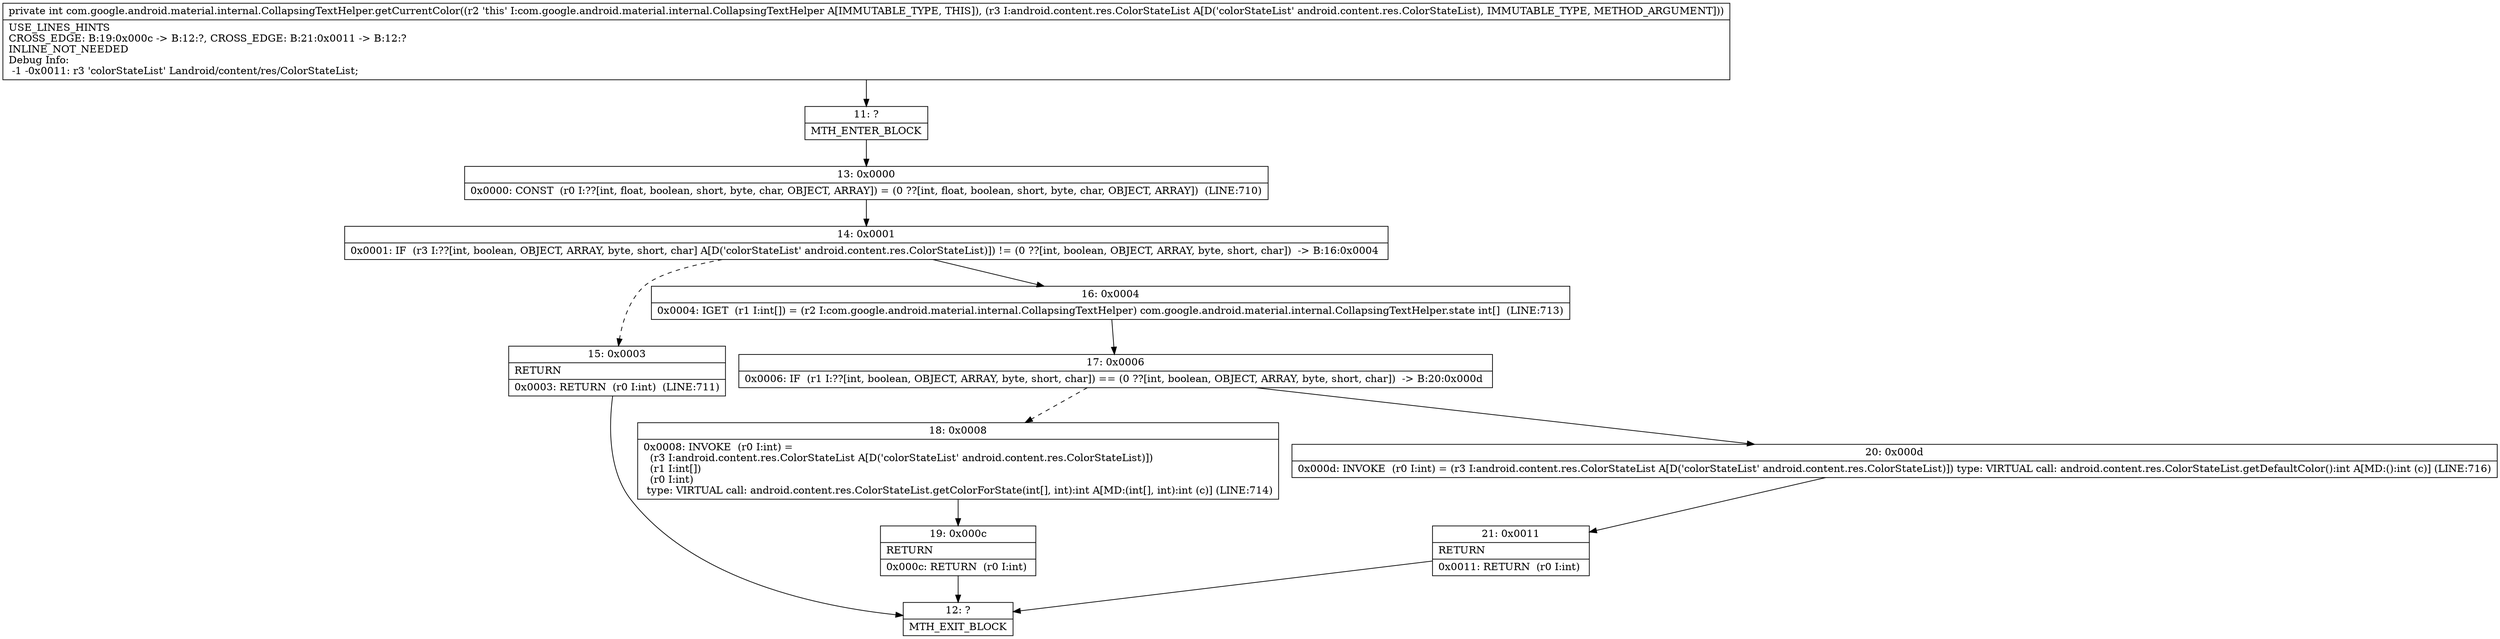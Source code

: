 digraph "CFG forcom.google.android.material.internal.CollapsingTextHelper.getCurrentColor(Landroid\/content\/res\/ColorStateList;)I" {
Node_11 [shape=record,label="{11\:\ ?|MTH_ENTER_BLOCK\l}"];
Node_13 [shape=record,label="{13\:\ 0x0000|0x0000: CONST  (r0 I:??[int, float, boolean, short, byte, char, OBJECT, ARRAY]) = (0 ??[int, float, boolean, short, byte, char, OBJECT, ARRAY])  (LINE:710)\l}"];
Node_14 [shape=record,label="{14\:\ 0x0001|0x0001: IF  (r3 I:??[int, boolean, OBJECT, ARRAY, byte, short, char] A[D('colorStateList' android.content.res.ColorStateList)]) != (0 ??[int, boolean, OBJECT, ARRAY, byte, short, char])  \-\> B:16:0x0004 \l}"];
Node_15 [shape=record,label="{15\:\ 0x0003|RETURN\l|0x0003: RETURN  (r0 I:int)  (LINE:711)\l}"];
Node_12 [shape=record,label="{12\:\ ?|MTH_EXIT_BLOCK\l}"];
Node_16 [shape=record,label="{16\:\ 0x0004|0x0004: IGET  (r1 I:int[]) = (r2 I:com.google.android.material.internal.CollapsingTextHelper) com.google.android.material.internal.CollapsingTextHelper.state int[]  (LINE:713)\l}"];
Node_17 [shape=record,label="{17\:\ 0x0006|0x0006: IF  (r1 I:??[int, boolean, OBJECT, ARRAY, byte, short, char]) == (0 ??[int, boolean, OBJECT, ARRAY, byte, short, char])  \-\> B:20:0x000d \l}"];
Node_18 [shape=record,label="{18\:\ 0x0008|0x0008: INVOKE  (r0 I:int) = \l  (r3 I:android.content.res.ColorStateList A[D('colorStateList' android.content.res.ColorStateList)])\l  (r1 I:int[])\l  (r0 I:int)\l type: VIRTUAL call: android.content.res.ColorStateList.getColorForState(int[], int):int A[MD:(int[], int):int (c)] (LINE:714)\l}"];
Node_19 [shape=record,label="{19\:\ 0x000c|RETURN\l|0x000c: RETURN  (r0 I:int) \l}"];
Node_20 [shape=record,label="{20\:\ 0x000d|0x000d: INVOKE  (r0 I:int) = (r3 I:android.content.res.ColorStateList A[D('colorStateList' android.content.res.ColorStateList)]) type: VIRTUAL call: android.content.res.ColorStateList.getDefaultColor():int A[MD:():int (c)] (LINE:716)\l}"];
Node_21 [shape=record,label="{21\:\ 0x0011|RETURN\l|0x0011: RETURN  (r0 I:int) \l}"];
MethodNode[shape=record,label="{private int com.google.android.material.internal.CollapsingTextHelper.getCurrentColor((r2 'this' I:com.google.android.material.internal.CollapsingTextHelper A[IMMUTABLE_TYPE, THIS]), (r3 I:android.content.res.ColorStateList A[D('colorStateList' android.content.res.ColorStateList), IMMUTABLE_TYPE, METHOD_ARGUMENT]))  | USE_LINES_HINTS\lCROSS_EDGE: B:19:0x000c \-\> B:12:?, CROSS_EDGE: B:21:0x0011 \-\> B:12:?\lINLINE_NOT_NEEDED\lDebug Info:\l  \-1 \-0x0011: r3 'colorStateList' Landroid\/content\/res\/ColorStateList;\l}"];
MethodNode -> Node_11;Node_11 -> Node_13;
Node_13 -> Node_14;
Node_14 -> Node_15[style=dashed];
Node_14 -> Node_16;
Node_15 -> Node_12;
Node_16 -> Node_17;
Node_17 -> Node_18[style=dashed];
Node_17 -> Node_20;
Node_18 -> Node_19;
Node_19 -> Node_12;
Node_20 -> Node_21;
Node_21 -> Node_12;
}

